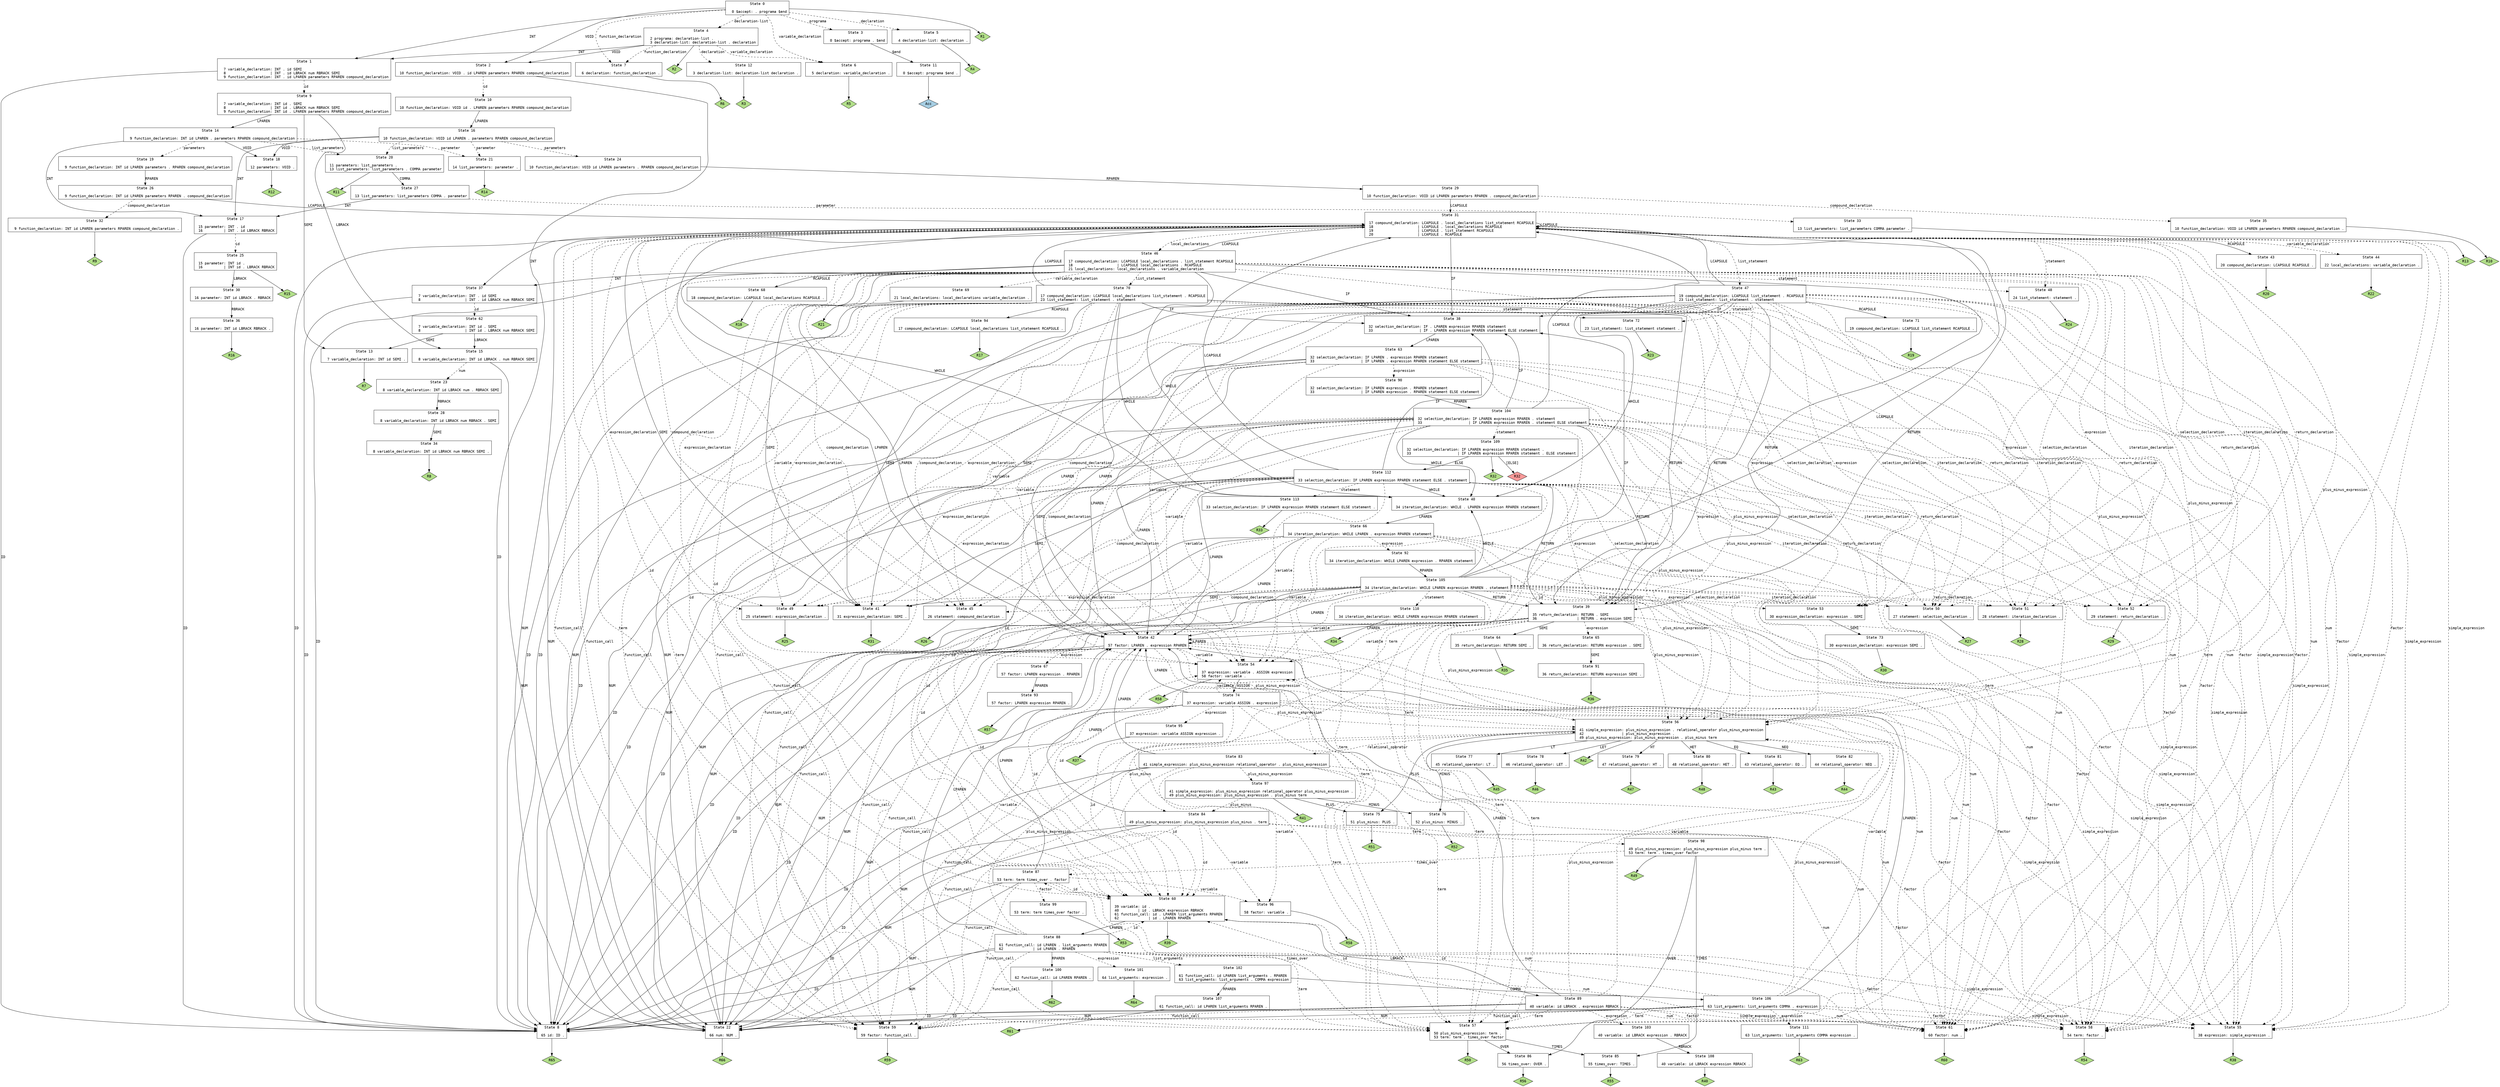 // Generated by GNU Bison 3.0.4.
// Report bugs to <bug-bison@gnu.org>.
// Home page: <http://www.gnu.org/software/bison/>.

digraph "cminus.y"
{
  node [fontname = courier, shape = box, colorscheme = paired6]
  edge [fontname = courier]

  0 [label="State 0\n\l  0 $accept: . programa $end\l"]
  0 -> 1 [style=solid label="INT"]
  0 -> 2 [style=solid label="VOID"]
  0 -> 3 [style=dashed label="programa"]
  0 -> 4 [style=dashed label="declaration-list"]
  0 -> 5 [style=dashed label="declaration"]
  0 -> 6 [style=dashed label="variable_declaration"]
  0 -> 7 [style=dashed label="function_declaration"]
  0 -> "0R1" [style=solid]
 "0R1" [label="R1", fillcolor=3, shape=diamond, style=filled]
  1 [label="State 1\n\l  7 variable_declaration: INT . id SEMI\l  8                     | INT . id LBRACK num RBRACK SEMI\l  9 function_declaration: INT . id LPAREN parameters RPAREN compound_declaration\l"]
  1 -> 8 [style=solid label="ID"]
  1 -> 9 [style=dashed label="id"]
  2 [label="State 2\n\l 10 function_declaration: VOID . id LPAREN parameters RPAREN compound_declaration\l"]
  2 -> 8 [style=solid label="ID"]
  2 -> 10 [style=dashed label="id"]
  3 [label="State 3\n\l  0 $accept: programa . $end\l"]
  3 -> 11 [style=solid label="$end"]
  4 [label="State 4\n\l  2 programa: declaration-list .\l  3 declaration-list: declaration-list . declaration\l"]
  4 -> 1 [style=solid label="INT"]
  4 -> 2 [style=solid label="VOID"]
  4 -> 12 [style=dashed label="declaration"]
  4 -> 6 [style=dashed label="variable_declaration"]
  4 -> 7 [style=dashed label="function_declaration"]
  4 -> "4R2" [style=solid]
 "4R2" [label="R2", fillcolor=3, shape=diamond, style=filled]
  5 [label="State 5\n\l  4 declaration-list: declaration .\l"]
  5 -> "5R4" [style=solid]
 "5R4" [label="R4", fillcolor=3, shape=diamond, style=filled]
  6 [label="State 6\n\l  5 declaration: variable_declaration .\l"]
  6 -> "6R5" [style=solid]
 "6R5" [label="R5", fillcolor=3, shape=diamond, style=filled]
  7 [label="State 7\n\l  6 declaration: function_declaration .\l"]
  7 -> "7R6" [style=solid]
 "7R6" [label="R6", fillcolor=3, shape=diamond, style=filled]
  8 [label="State 8\n\l 65 id: ID .\l"]
  8 -> "8R65" [style=solid]
 "8R65" [label="R65", fillcolor=3, shape=diamond, style=filled]
  9 [label="State 9\n\l  7 variable_declaration: INT id . SEMI\l  8                     | INT id . LBRACK num RBRACK SEMI\l  9 function_declaration: INT id . LPAREN parameters RPAREN compound_declaration\l"]
  9 -> 13 [style=solid label="SEMI"]
  9 -> 14 [style=solid label="LPAREN"]
  9 -> 15 [style=solid label="LBRACK"]
  10 [label="State 10\n\l 10 function_declaration: VOID id . LPAREN parameters RPAREN compound_declaration\l"]
  10 -> 16 [style=solid label="LPAREN"]
  11 [label="State 11\n\l  0 $accept: programa $end .\l"]
  11 -> "11R0" [style=solid]
 "11R0" [label="Acc", fillcolor=1, shape=diamond, style=filled]
  12 [label="State 12\n\l  3 declaration-list: declaration-list declaration .\l"]
  12 -> "12R3" [style=solid]
 "12R3" [label="R3", fillcolor=3, shape=diamond, style=filled]
  13 [label="State 13\n\l  7 variable_declaration: INT id SEMI .\l"]
  13 -> "13R7" [style=solid]
 "13R7" [label="R7", fillcolor=3, shape=diamond, style=filled]
  14 [label="State 14\n\l  9 function_declaration: INT id LPAREN . parameters RPAREN compound_declaration\l"]
  14 -> 17 [style=solid label="INT"]
  14 -> 18 [style=solid label="VOID"]
  14 -> 19 [style=dashed label="parameters"]
  14 -> 20 [style=dashed label="list_parameters"]
  14 -> 21 [style=dashed label="parameter"]
  15 [label="State 15\n\l  8 variable_declaration: INT id LBRACK . num RBRACK SEMI\l"]
  15 -> 22 [style=solid label="NUM"]
  15 -> 23 [style=dashed label="num"]
  16 [label="State 16\n\l 10 function_declaration: VOID id LPAREN . parameters RPAREN compound_declaration\l"]
  16 -> 17 [style=solid label="INT"]
  16 -> 18 [style=solid label="VOID"]
  16 -> 24 [style=dashed label="parameters"]
  16 -> 20 [style=dashed label="list_parameters"]
  16 -> 21 [style=dashed label="parameter"]
  17 [label="State 17\n\l 15 parameter: INT . id\l 16          | INT . id LBRACK RBRACK\l"]
  17 -> 8 [style=solid label="ID"]
  17 -> 25 [style=dashed label="id"]
  18 [label="State 18\n\l 12 parameters: VOID .\l"]
  18 -> "18R12" [style=solid]
 "18R12" [label="R12", fillcolor=3, shape=diamond, style=filled]
  19 [label="State 19\n\l  9 function_declaration: INT id LPAREN parameters . RPAREN compound_declaration\l"]
  19 -> 26 [style=solid label="RPAREN"]
  20 [label="State 20\n\l 11 parameters: list_parameters .\l 13 list_parameters: list_parameters . COMMA parameter\l"]
  20 -> 27 [style=solid label="COMMA"]
  20 -> "20R11" [style=solid]
 "20R11" [label="R11", fillcolor=3, shape=diamond, style=filled]
  21 [label="State 21\n\l 14 list_parameters: parameter .\l"]
  21 -> "21R14" [style=solid]
 "21R14" [label="R14", fillcolor=3, shape=diamond, style=filled]
  22 [label="State 22\n\l 66 num: NUM .\l"]
  22 -> "22R66" [style=solid]
 "22R66" [label="R66", fillcolor=3, shape=diamond, style=filled]
  23 [label="State 23\n\l  8 variable_declaration: INT id LBRACK num . RBRACK SEMI\l"]
  23 -> 28 [style=solid label="RBRACK"]
  24 [label="State 24\n\l 10 function_declaration: VOID id LPAREN parameters . RPAREN compound_declaration\l"]
  24 -> 29 [style=solid label="RPAREN"]
  25 [label="State 25\n\l 15 parameter: INT id .\l 16          | INT id . LBRACK RBRACK\l"]
  25 -> 30 [style=solid label="LBRACK"]
  25 -> "25R15" [style=solid]
 "25R15" [label="R15", fillcolor=3, shape=diamond, style=filled]
  26 [label="State 26\n\l  9 function_declaration: INT id LPAREN parameters RPAREN . compound_declaration\l"]
  26 -> 31 [style=solid label="LCAPSULE"]
  26 -> 32 [style=dashed label="compound_declaration"]
  27 [label="State 27\n\l 13 list_parameters: list_parameters COMMA . parameter\l"]
  27 -> 17 [style=solid label="INT"]
  27 -> 33 [style=dashed label="parameter"]
  28 [label="State 28\n\l  8 variable_declaration: INT id LBRACK num RBRACK . SEMI\l"]
  28 -> 34 [style=solid label="SEMI"]
  29 [label="State 29\n\l 10 function_declaration: VOID id LPAREN parameters RPAREN . compound_declaration\l"]
  29 -> 31 [style=solid label="LCAPSULE"]
  29 -> 35 [style=dashed label="compound_declaration"]
  30 [label="State 30\n\l 16 parameter: INT id LBRACK . RBRACK\l"]
  30 -> 36 [style=solid label="RBRACK"]
  31 [label="State 31\n\l 17 compound_declaration: LCAPSULE . local_declarations list_statement RCAPSULE\l 18                     | LCAPSULE . local_declarations RCAPSULE\l 19                     | LCAPSULE . list_statement RCAPSULE\l 20                     | LCAPSULE . RCAPSULE\l"]
  31 -> 37 [style=solid label="INT"]
  31 -> 38 [style=solid label="IF"]
  31 -> 39 [style=solid label="RETURN"]
  31 -> 40 [style=solid label="WHILE"]
  31 -> 41 [style=solid label="SEMI"]
  31 -> 42 [style=solid label="LPAREN"]
  31 -> 31 [style=solid label="LCAPSULE"]
  31 -> 43 [style=solid label="RCAPSULE"]
  31 -> 22 [style=solid label="NUM"]
  31 -> 8 [style=solid label="ID"]
  31 -> 44 [style=dashed label="variable_declaration"]
  31 -> 45 [style=dashed label="compound_declaration"]
  31 -> 46 [style=dashed label="local_declarations"]
  31 -> 47 [style=dashed label="list_statement"]
  31 -> 48 [style=dashed label="statement"]
  31 -> 49 [style=dashed label="expression_declaration"]
  31 -> 50 [style=dashed label="selection_declaration"]
  31 -> 51 [style=dashed label="iteration_declaration"]
  31 -> 52 [style=dashed label="return_declaration"]
  31 -> 53 [style=dashed label="expression"]
  31 -> 54 [style=dashed label="variable"]
  31 -> 55 [style=dashed label="simple_expression"]
  31 -> 56 [style=dashed label="plus_minus_expression"]
  31 -> 57 [style=dashed label="term"]
  31 -> 58 [style=dashed label="factor"]
  31 -> 59 [style=dashed label="function_call"]
  31 -> 60 [style=dashed label="id"]
  31 -> 61 [style=dashed label="num"]
  32 [label="State 32\n\l  9 function_declaration: INT id LPAREN parameters RPAREN compound_declaration .\l"]
  32 -> "32R9" [style=solid]
 "32R9" [label="R9", fillcolor=3, shape=diamond, style=filled]
  33 [label="State 33\n\l 13 list_parameters: list_parameters COMMA parameter .\l"]
  33 -> "33R13" [style=solid]
 "33R13" [label="R13", fillcolor=3, shape=diamond, style=filled]
  34 [label="State 34\n\l  8 variable_declaration: INT id LBRACK num RBRACK SEMI .\l"]
  34 -> "34R8" [style=solid]
 "34R8" [label="R8", fillcolor=3, shape=diamond, style=filled]
  35 [label="State 35\n\l 10 function_declaration: VOID id LPAREN parameters RPAREN compound_declaration .\l"]
  35 -> "35R10" [style=solid]
 "35R10" [label="R10", fillcolor=3, shape=diamond, style=filled]
  36 [label="State 36\n\l 16 parameter: INT id LBRACK RBRACK .\l"]
  36 -> "36R16" [style=solid]
 "36R16" [label="R16", fillcolor=3, shape=diamond, style=filled]
  37 [label="State 37\n\l  7 variable_declaration: INT . id SEMI\l  8                     | INT . id LBRACK num RBRACK SEMI\l"]
  37 -> 8 [style=solid label="ID"]
  37 -> 62 [style=dashed label="id"]
  38 [label="State 38\n\l 32 selection_declaration: IF . LPAREN expression RPAREN statement\l 33                      | IF . LPAREN expression RPAREN statement ELSE statement\l"]
  38 -> 63 [style=solid label="LPAREN"]
  39 [label="State 39\n\l 35 return_declaration: RETURN . SEMI\l 36                   | RETURN . expression SEMI\l"]
  39 -> 64 [style=solid label="SEMI"]
  39 -> 42 [style=solid label="LPAREN"]
  39 -> 22 [style=solid label="NUM"]
  39 -> 8 [style=solid label="ID"]
  39 -> 65 [style=dashed label="expression"]
  39 -> 54 [style=dashed label="variable"]
  39 -> 55 [style=dashed label="simple_expression"]
  39 -> 56 [style=dashed label="plus_minus_expression"]
  39 -> 57 [style=dashed label="term"]
  39 -> 58 [style=dashed label="factor"]
  39 -> 59 [style=dashed label="function_call"]
  39 -> 60 [style=dashed label="id"]
  39 -> 61 [style=dashed label="num"]
  40 [label="State 40\n\l 34 iteration_declaration: WHILE . LPAREN expression RPAREN statement\l"]
  40 -> 66 [style=solid label="LPAREN"]
  41 [label="State 41\n\l 31 expression_declaration: SEMI .\l"]
  41 -> "41R31" [style=solid]
 "41R31" [label="R31", fillcolor=3, shape=diamond, style=filled]
  42 [label="State 42\n\l 57 factor: LPAREN . expression RPAREN\l"]
  42 -> 42 [style=solid label="LPAREN"]
  42 -> 22 [style=solid label="NUM"]
  42 -> 8 [style=solid label="ID"]
  42 -> 67 [style=dashed label="expression"]
  42 -> 54 [style=dashed label="variable"]
  42 -> 55 [style=dashed label="simple_expression"]
  42 -> 56 [style=dashed label="plus_minus_expression"]
  42 -> 57 [style=dashed label="term"]
  42 -> 58 [style=dashed label="factor"]
  42 -> 59 [style=dashed label="function_call"]
  42 -> 60 [style=dashed label="id"]
  42 -> 61 [style=dashed label="num"]
  43 [label="State 43\n\l 20 compound_declaration: LCAPSULE RCAPSULE .\l"]
  43 -> "43R20" [style=solid]
 "43R20" [label="R20", fillcolor=3, shape=diamond, style=filled]
  44 [label="State 44\n\l 22 local_declarations: variable_declaration .\l"]
  44 -> "44R22" [style=solid]
 "44R22" [label="R22", fillcolor=3, shape=diamond, style=filled]
  45 [label="State 45\n\l 26 statement: compound_declaration .\l"]
  45 -> "45R26" [style=solid]
 "45R26" [label="R26", fillcolor=3, shape=diamond, style=filled]
  46 [label="State 46\n\l 17 compound_declaration: LCAPSULE local_declarations . list_statement RCAPSULE\l 18                     | LCAPSULE local_declarations . RCAPSULE\l 21 local_declarations: local_declarations . variable_declaration\l"]
  46 -> 37 [style=solid label="INT"]
  46 -> 38 [style=solid label="IF"]
  46 -> 39 [style=solid label="RETURN"]
  46 -> 40 [style=solid label="WHILE"]
  46 -> 41 [style=solid label="SEMI"]
  46 -> 42 [style=solid label="LPAREN"]
  46 -> 31 [style=solid label="LCAPSULE"]
  46 -> 68 [style=solid label="RCAPSULE"]
  46 -> 22 [style=solid label="NUM"]
  46 -> 8 [style=solid label="ID"]
  46 -> 69 [style=dashed label="variable_declaration"]
  46 -> 45 [style=dashed label="compound_declaration"]
  46 -> 70 [style=dashed label="list_statement"]
  46 -> 48 [style=dashed label="statement"]
  46 -> 49 [style=dashed label="expression_declaration"]
  46 -> 50 [style=dashed label="selection_declaration"]
  46 -> 51 [style=dashed label="iteration_declaration"]
  46 -> 52 [style=dashed label="return_declaration"]
  46 -> 53 [style=dashed label="expression"]
  46 -> 54 [style=dashed label="variable"]
  46 -> 55 [style=dashed label="simple_expression"]
  46 -> 56 [style=dashed label="plus_minus_expression"]
  46 -> 57 [style=dashed label="term"]
  46 -> 58 [style=dashed label="factor"]
  46 -> 59 [style=dashed label="function_call"]
  46 -> 60 [style=dashed label="id"]
  46 -> 61 [style=dashed label="num"]
  47 [label="State 47\n\l 19 compound_declaration: LCAPSULE list_statement . RCAPSULE\l 23 list_statement: list_statement . statement\l"]
  47 -> 38 [style=solid label="IF"]
  47 -> 39 [style=solid label="RETURN"]
  47 -> 40 [style=solid label="WHILE"]
  47 -> 41 [style=solid label="SEMI"]
  47 -> 42 [style=solid label="LPAREN"]
  47 -> 31 [style=solid label="LCAPSULE"]
  47 -> 71 [style=solid label="RCAPSULE"]
  47 -> 22 [style=solid label="NUM"]
  47 -> 8 [style=solid label="ID"]
  47 -> 45 [style=dashed label="compound_declaration"]
  47 -> 72 [style=dashed label="statement"]
  47 -> 49 [style=dashed label="expression_declaration"]
  47 -> 50 [style=dashed label="selection_declaration"]
  47 -> 51 [style=dashed label="iteration_declaration"]
  47 -> 52 [style=dashed label="return_declaration"]
  47 -> 53 [style=dashed label="expression"]
  47 -> 54 [style=dashed label="variable"]
  47 -> 55 [style=dashed label="simple_expression"]
  47 -> 56 [style=dashed label="plus_minus_expression"]
  47 -> 57 [style=dashed label="term"]
  47 -> 58 [style=dashed label="factor"]
  47 -> 59 [style=dashed label="function_call"]
  47 -> 60 [style=dashed label="id"]
  47 -> 61 [style=dashed label="num"]
  48 [label="State 48\n\l 24 list_statement: statement .\l"]
  48 -> "48R24" [style=solid]
 "48R24" [label="R24", fillcolor=3, shape=diamond, style=filled]
  49 [label="State 49\n\l 25 statement: expression_declaration .\l"]
  49 -> "49R25" [style=solid]
 "49R25" [label="R25", fillcolor=3, shape=diamond, style=filled]
  50 [label="State 50\n\l 27 statement: selection_declaration .\l"]
  50 -> "50R27" [style=solid]
 "50R27" [label="R27", fillcolor=3, shape=diamond, style=filled]
  51 [label="State 51\n\l 28 statement: iteration_declaration .\l"]
  51 -> "51R28" [style=solid]
 "51R28" [label="R28", fillcolor=3, shape=diamond, style=filled]
  52 [label="State 52\n\l 29 statement: return_declaration .\l"]
  52 -> "52R29" [style=solid]
 "52R29" [label="R29", fillcolor=3, shape=diamond, style=filled]
  53 [label="State 53\n\l 30 expression_declaration: expression . SEMI\l"]
  53 -> 73 [style=solid label="SEMI"]
  54 [label="State 54\n\l 37 expression: variable . ASSIGN expression\l 58 factor: variable .\l"]
  54 -> 74 [style=solid label="ASSIGN"]
  54 -> "54R58" [style=solid]
 "54R58" [label="R58", fillcolor=3, shape=diamond, style=filled]
  55 [label="State 55\n\l 38 expression: simple_expression .\l"]
  55 -> "55R38" [style=solid]
 "55R38" [label="R38", fillcolor=3, shape=diamond, style=filled]
  56 [label="State 56\n\l 41 simple_expression: plus_minus_expression . relational_operator plus_minus_expression\l 42                  | plus_minus_expression .\l 49 plus_minus_expression: plus_minus_expression . plus_minus term\l"]
  56 -> 75 [style=solid label="PLUS"]
  56 -> 76 [style=solid label="MINUS"]
  56 -> 77 [style=solid label="LT"]
  56 -> 78 [style=solid label="LET"]
  56 -> 79 [style=solid label="HT"]
  56 -> 80 [style=solid label="HET"]
  56 -> 81 [style=solid label="EQ"]
  56 -> 82 [style=solid label="NEQ"]
  56 -> 83 [style=dashed label="relational_operator"]
  56 -> 84 [style=dashed label="plus_minus"]
  56 -> "56R42" [style=solid]
 "56R42" [label="R42", fillcolor=3, shape=diamond, style=filled]
  57 [label="State 57\n\l 50 plus_minus_expression: term .\l 53 term: term . times_over factor\l"]
  57 -> 85 [style=solid label="TIMES"]
  57 -> 86 [style=solid label="OVER"]
  57 -> 87 [style=dashed label="times_over"]
  57 -> "57R50" [style=solid]
 "57R50" [label="R50", fillcolor=3, shape=diamond, style=filled]
  58 [label="State 58\n\l 54 term: factor .\l"]
  58 -> "58R54" [style=solid]
 "58R54" [label="R54", fillcolor=3, shape=diamond, style=filled]
  59 [label="State 59\n\l 59 factor: function_call .\l"]
  59 -> "59R59" [style=solid]
 "59R59" [label="R59", fillcolor=3, shape=diamond, style=filled]
  60 [label="State 60\n\l 39 variable: id .\l 40         | id . LBRACK expression RBRACK\l 61 function_call: id . LPAREN list_arguments RPAREN\l 62              | id . LPAREN RPAREN\l"]
  60 -> 88 [style=solid label="LPAREN"]
  60 -> 89 [style=solid label="LBRACK"]
  60 -> "60R39" [style=solid]
 "60R39" [label="R39", fillcolor=3, shape=diamond, style=filled]
  61 [label="State 61\n\l 60 factor: num .\l"]
  61 -> "61R60" [style=solid]
 "61R60" [label="R60", fillcolor=3, shape=diamond, style=filled]
  62 [label="State 62\n\l  7 variable_declaration: INT id . SEMI\l  8                     | INT id . LBRACK num RBRACK SEMI\l"]
  62 -> 13 [style=solid label="SEMI"]
  62 -> 15 [style=solid label="LBRACK"]
  63 [label="State 63\n\l 32 selection_declaration: IF LPAREN . expression RPAREN statement\l 33                      | IF LPAREN . expression RPAREN statement ELSE statement\l"]
  63 -> 42 [style=solid label="LPAREN"]
  63 -> 22 [style=solid label="NUM"]
  63 -> 8 [style=solid label="ID"]
  63 -> 90 [style=dashed label="expression"]
  63 -> 54 [style=dashed label="variable"]
  63 -> 55 [style=dashed label="simple_expression"]
  63 -> 56 [style=dashed label="plus_minus_expression"]
  63 -> 57 [style=dashed label="term"]
  63 -> 58 [style=dashed label="factor"]
  63 -> 59 [style=dashed label="function_call"]
  63 -> 60 [style=dashed label="id"]
  63 -> 61 [style=dashed label="num"]
  64 [label="State 64\n\l 35 return_declaration: RETURN SEMI .\l"]
  64 -> "64R35" [style=solid]
 "64R35" [label="R35", fillcolor=3, shape=diamond, style=filled]
  65 [label="State 65\n\l 36 return_declaration: RETURN expression . SEMI\l"]
  65 -> 91 [style=solid label="SEMI"]
  66 [label="State 66\n\l 34 iteration_declaration: WHILE LPAREN . expression RPAREN statement\l"]
  66 -> 42 [style=solid label="LPAREN"]
  66 -> 22 [style=solid label="NUM"]
  66 -> 8 [style=solid label="ID"]
  66 -> 92 [style=dashed label="expression"]
  66 -> 54 [style=dashed label="variable"]
  66 -> 55 [style=dashed label="simple_expression"]
  66 -> 56 [style=dashed label="plus_minus_expression"]
  66 -> 57 [style=dashed label="term"]
  66 -> 58 [style=dashed label="factor"]
  66 -> 59 [style=dashed label="function_call"]
  66 -> 60 [style=dashed label="id"]
  66 -> 61 [style=dashed label="num"]
  67 [label="State 67\n\l 57 factor: LPAREN expression . RPAREN\l"]
  67 -> 93 [style=solid label="RPAREN"]
  68 [label="State 68\n\l 18 compound_declaration: LCAPSULE local_declarations RCAPSULE .\l"]
  68 -> "68R18" [style=solid]
 "68R18" [label="R18", fillcolor=3, shape=diamond, style=filled]
  69 [label="State 69\n\l 21 local_declarations: local_declarations variable_declaration .\l"]
  69 -> "69R21" [style=solid]
 "69R21" [label="R21", fillcolor=3, shape=diamond, style=filled]
  70 [label="State 70\n\l 17 compound_declaration: LCAPSULE local_declarations list_statement . RCAPSULE\l 23 list_statement: list_statement . statement\l"]
  70 -> 38 [style=solid label="IF"]
  70 -> 39 [style=solid label="RETURN"]
  70 -> 40 [style=solid label="WHILE"]
  70 -> 41 [style=solid label="SEMI"]
  70 -> 42 [style=solid label="LPAREN"]
  70 -> 31 [style=solid label="LCAPSULE"]
  70 -> 94 [style=solid label="RCAPSULE"]
  70 -> 22 [style=solid label="NUM"]
  70 -> 8 [style=solid label="ID"]
  70 -> 45 [style=dashed label="compound_declaration"]
  70 -> 72 [style=dashed label="statement"]
  70 -> 49 [style=dashed label="expression_declaration"]
  70 -> 50 [style=dashed label="selection_declaration"]
  70 -> 51 [style=dashed label="iteration_declaration"]
  70 -> 52 [style=dashed label="return_declaration"]
  70 -> 53 [style=dashed label="expression"]
  70 -> 54 [style=dashed label="variable"]
  70 -> 55 [style=dashed label="simple_expression"]
  70 -> 56 [style=dashed label="plus_minus_expression"]
  70 -> 57 [style=dashed label="term"]
  70 -> 58 [style=dashed label="factor"]
  70 -> 59 [style=dashed label="function_call"]
  70 -> 60 [style=dashed label="id"]
  70 -> 61 [style=dashed label="num"]
  71 [label="State 71\n\l 19 compound_declaration: LCAPSULE list_statement RCAPSULE .\l"]
  71 -> "71R19" [style=solid]
 "71R19" [label="R19", fillcolor=3, shape=diamond, style=filled]
  72 [label="State 72\n\l 23 list_statement: list_statement statement .\l"]
  72 -> "72R23" [style=solid]
 "72R23" [label="R23", fillcolor=3, shape=diamond, style=filled]
  73 [label="State 73\n\l 30 expression_declaration: expression SEMI .\l"]
  73 -> "73R30" [style=solid]
 "73R30" [label="R30", fillcolor=3, shape=diamond, style=filled]
  74 [label="State 74\n\l 37 expression: variable ASSIGN . expression\l"]
  74 -> 42 [style=solid label="LPAREN"]
  74 -> 22 [style=solid label="NUM"]
  74 -> 8 [style=solid label="ID"]
  74 -> 95 [style=dashed label="expression"]
  74 -> 54 [style=dashed label="variable"]
  74 -> 55 [style=dashed label="simple_expression"]
  74 -> 56 [style=dashed label="plus_minus_expression"]
  74 -> 57 [style=dashed label="term"]
  74 -> 58 [style=dashed label="factor"]
  74 -> 59 [style=dashed label="function_call"]
  74 -> 60 [style=dashed label="id"]
  74 -> 61 [style=dashed label="num"]
  75 [label="State 75\n\l 51 plus_minus: PLUS .\l"]
  75 -> "75R51" [style=solid]
 "75R51" [label="R51", fillcolor=3, shape=diamond, style=filled]
  76 [label="State 76\n\l 52 plus_minus: MINUS .\l"]
  76 -> "76R52" [style=solid]
 "76R52" [label="R52", fillcolor=3, shape=diamond, style=filled]
  77 [label="State 77\n\l 45 relational_operator: LT .\l"]
  77 -> "77R45" [style=solid]
 "77R45" [label="R45", fillcolor=3, shape=diamond, style=filled]
  78 [label="State 78\n\l 46 relational_operator: LET .\l"]
  78 -> "78R46" [style=solid]
 "78R46" [label="R46", fillcolor=3, shape=diamond, style=filled]
  79 [label="State 79\n\l 47 relational_operator: HT .\l"]
  79 -> "79R47" [style=solid]
 "79R47" [label="R47", fillcolor=3, shape=diamond, style=filled]
  80 [label="State 80\n\l 48 relational_operator: HET .\l"]
  80 -> "80R48" [style=solid]
 "80R48" [label="R48", fillcolor=3, shape=diamond, style=filled]
  81 [label="State 81\n\l 43 relational_operator: EQ .\l"]
  81 -> "81R43" [style=solid]
 "81R43" [label="R43", fillcolor=3, shape=diamond, style=filled]
  82 [label="State 82\n\l 44 relational_operator: NEQ .\l"]
  82 -> "82R44" [style=solid]
 "82R44" [label="R44", fillcolor=3, shape=diamond, style=filled]
  83 [label="State 83\n\l 41 simple_expression: plus_minus_expression relational_operator . plus_minus_expression\l"]
  83 -> 42 [style=solid label="LPAREN"]
  83 -> 22 [style=solid label="NUM"]
  83 -> 8 [style=solid label="ID"]
  83 -> 96 [style=dashed label="variable"]
  83 -> 97 [style=dashed label="plus_minus_expression"]
  83 -> 57 [style=dashed label="term"]
  83 -> 58 [style=dashed label="factor"]
  83 -> 59 [style=dashed label="function_call"]
  83 -> 60 [style=dashed label="id"]
  83 -> 61 [style=dashed label="num"]
  84 [label="State 84\n\l 49 plus_minus_expression: plus_minus_expression plus_minus . term\l"]
  84 -> 42 [style=solid label="LPAREN"]
  84 -> 22 [style=solid label="NUM"]
  84 -> 8 [style=solid label="ID"]
  84 -> 96 [style=dashed label="variable"]
  84 -> 98 [style=dashed label="term"]
  84 -> 58 [style=dashed label="factor"]
  84 -> 59 [style=dashed label="function_call"]
  84 -> 60 [style=dashed label="id"]
  84 -> 61 [style=dashed label="num"]
  85 [label="State 85\n\l 55 times_over: TIMES .\l"]
  85 -> "85R55" [style=solid]
 "85R55" [label="R55", fillcolor=3, shape=diamond, style=filled]
  86 [label="State 86\n\l 56 times_over: OVER .\l"]
  86 -> "86R56" [style=solid]
 "86R56" [label="R56", fillcolor=3, shape=diamond, style=filled]
  87 [label="State 87\n\l 53 term: term times_over . factor\l"]
  87 -> 42 [style=solid label="LPAREN"]
  87 -> 22 [style=solid label="NUM"]
  87 -> 8 [style=solid label="ID"]
  87 -> 96 [style=dashed label="variable"]
  87 -> 99 [style=dashed label="factor"]
  87 -> 59 [style=dashed label="function_call"]
  87 -> 60 [style=dashed label="id"]
  87 -> 61 [style=dashed label="num"]
  88 [label="State 88\n\l 61 function_call: id LPAREN . list_arguments RPAREN\l 62              | id LPAREN . RPAREN\l"]
  88 -> 42 [style=solid label="LPAREN"]
  88 -> 100 [style=solid label="RPAREN"]
  88 -> 22 [style=solid label="NUM"]
  88 -> 8 [style=solid label="ID"]
  88 -> 101 [style=dashed label="expression"]
  88 -> 54 [style=dashed label="variable"]
  88 -> 55 [style=dashed label="simple_expression"]
  88 -> 56 [style=dashed label="plus_minus_expression"]
  88 -> 57 [style=dashed label="term"]
  88 -> 58 [style=dashed label="factor"]
  88 -> 59 [style=dashed label="function_call"]
  88 -> 102 [style=dashed label="list_arguments"]
  88 -> 60 [style=dashed label="id"]
  88 -> 61 [style=dashed label="num"]
  89 [label="State 89\n\l 40 variable: id LBRACK . expression RBRACK\l"]
  89 -> 42 [style=solid label="LPAREN"]
  89 -> 22 [style=solid label="NUM"]
  89 -> 8 [style=solid label="ID"]
  89 -> 103 [style=dashed label="expression"]
  89 -> 54 [style=dashed label="variable"]
  89 -> 55 [style=dashed label="simple_expression"]
  89 -> 56 [style=dashed label="plus_minus_expression"]
  89 -> 57 [style=dashed label="term"]
  89 -> 58 [style=dashed label="factor"]
  89 -> 59 [style=dashed label="function_call"]
  89 -> 60 [style=dashed label="id"]
  89 -> 61 [style=dashed label="num"]
  90 [label="State 90\n\l 32 selection_declaration: IF LPAREN expression . RPAREN statement\l 33                      | IF LPAREN expression . RPAREN statement ELSE statement\l"]
  90 -> 104 [style=solid label="RPAREN"]
  91 [label="State 91\n\l 36 return_declaration: RETURN expression SEMI .\l"]
  91 -> "91R36" [style=solid]
 "91R36" [label="R36", fillcolor=3, shape=diamond, style=filled]
  92 [label="State 92\n\l 34 iteration_declaration: WHILE LPAREN expression . RPAREN statement\l"]
  92 -> 105 [style=solid label="RPAREN"]
  93 [label="State 93\n\l 57 factor: LPAREN expression RPAREN .\l"]
  93 -> "93R57" [style=solid]
 "93R57" [label="R57", fillcolor=3, shape=diamond, style=filled]
  94 [label="State 94\n\l 17 compound_declaration: LCAPSULE local_declarations list_statement RCAPSULE .\l"]
  94 -> "94R17" [style=solid]
 "94R17" [label="R17", fillcolor=3, shape=diamond, style=filled]
  95 [label="State 95\n\l 37 expression: variable ASSIGN expression .\l"]
  95 -> "95R37" [style=solid]
 "95R37" [label="R37", fillcolor=3, shape=diamond, style=filled]
  96 [label="State 96\n\l 58 factor: variable .\l"]
  96 -> "96R58" [style=solid]
 "96R58" [label="R58", fillcolor=3, shape=diamond, style=filled]
  97 [label="State 97\n\l 41 simple_expression: plus_minus_expression relational_operator plus_minus_expression .\l 49 plus_minus_expression: plus_minus_expression . plus_minus term\l"]
  97 -> 75 [style=solid label="PLUS"]
  97 -> 76 [style=solid label="MINUS"]
  97 -> 84 [style=dashed label="plus_minus"]
  97 -> "97R41" [style=solid]
 "97R41" [label="R41", fillcolor=3, shape=diamond, style=filled]
  98 [label="State 98\n\l 49 plus_minus_expression: plus_minus_expression plus_minus term .\l 53 term: term . times_over factor\l"]
  98 -> 85 [style=solid label="TIMES"]
  98 -> 86 [style=solid label="OVER"]
  98 -> 87 [style=dashed label="times_over"]
  98 -> "98R49" [style=solid]
 "98R49" [label="R49", fillcolor=3, shape=diamond, style=filled]
  99 [label="State 99\n\l 53 term: term times_over factor .\l"]
  99 -> "99R53" [style=solid]
 "99R53" [label="R53", fillcolor=3, shape=diamond, style=filled]
  100 [label="State 100\n\l 62 function_call: id LPAREN RPAREN .\l"]
  100 -> "100R62" [style=solid]
 "100R62" [label="R62", fillcolor=3, shape=diamond, style=filled]
  101 [label="State 101\n\l 64 list_arguments: expression .\l"]
  101 -> "101R64" [style=solid]
 "101R64" [label="R64", fillcolor=3, shape=diamond, style=filled]
  102 [label="State 102\n\l 61 function_call: id LPAREN list_arguments . RPAREN\l 63 list_arguments: list_arguments . COMMA expression\l"]
  102 -> 106 [style=solid label="COMMA"]
  102 -> 107 [style=solid label="RPAREN"]
  103 [label="State 103\n\l 40 variable: id LBRACK expression . RBRACK\l"]
  103 -> 108 [style=solid label="RBRACK"]
  104 [label="State 104\n\l 32 selection_declaration: IF LPAREN expression RPAREN . statement\l 33                      | IF LPAREN expression RPAREN . statement ELSE statement\l"]
  104 -> 38 [style=solid label="IF"]
  104 -> 39 [style=solid label="RETURN"]
  104 -> 40 [style=solid label="WHILE"]
  104 -> 41 [style=solid label="SEMI"]
  104 -> 42 [style=solid label="LPAREN"]
  104 -> 31 [style=solid label="LCAPSULE"]
  104 -> 22 [style=solid label="NUM"]
  104 -> 8 [style=solid label="ID"]
  104 -> 45 [style=dashed label="compound_declaration"]
  104 -> 109 [style=dashed label="statement"]
  104 -> 49 [style=dashed label="expression_declaration"]
  104 -> 50 [style=dashed label="selection_declaration"]
  104 -> 51 [style=dashed label="iteration_declaration"]
  104 -> 52 [style=dashed label="return_declaration"]
  104 -> 53 [style=dashed label="expression"]
  104 -> 54 [style=dashed label="variable"]
  104 -> 55 [style=dashed label="simple_expression"]
  104 -> 56 [style=dashed label="plus_minus_expression"]
  104 -> 57 [style=dashed label="term"]
  104 -> 58 [style=dashed label="factor"]
  104 -> 59 [style=dashed label="function_call"]
  104 -> 60 [style=dashed label="id"]
  104 -> 61 [style=dashed label="num"]
  105 [label="State 105\n\l 34 iteration_declaration: WHILE LPAREN expression RPAREN . statement\l"]
  105 -> 38 [style=solid label="IF"]
  105 -> 39 [style=solid label="RETURN"]
  105 -> 40 [style=solid label="WHILE"]
  105 -> 41 [style=solid label="SEMI"]
  105 -> 42 [style=solid label="LPAREN"]
  105 -> 31 [style=solid label="LCAPSULE"]
  105 -> 22 [style=solid label="NUM"]
  105 -> 8 [style=solid label="ID"]
  105 -> 45 [style=dashed label="compound_declaration"]
  105 -> 110 [style=dashed label="statement"]
  105 -> 49 [style=dashed label="expression_declaration"]
  105 -> 50 [style=dashed label="selection_declaration"]
  105 -> 51 [style=dashed label="iteration_declaration"]
  105 -> 52 [style=dashed label="return_declaration"]
  105 -> 53 [style=dashed label="expression"]
  105 -> 54 [style=dashed label="variable"]
  105 -> 55 [style=dashed label="simple_expression"]
  105 -> 56 [style=dashed label="plus_minus_expression"]
  105 -> 57 [style=dashed label="term"]
  105 -> 58 [style=dashed label="factor"]
  105 -> 59 [style=dashed label="function_call"]
  105 -> 60 [style=dashed label="id"]
  105 -> 61 [style=dashed label="num"]
  106 [label="State 106\n\l 63 list_arguments: list_arguments COMMA . expression\l"]
  106 -> 42 [style=solid label="LPAREN"]
  106 -> 22 [style=solid label="NUM"]
  106 -> 8 [style=solid label="ID"]
  106 -> 111 [style=dashed label="expression"]
  106 -> 54 [style=dashed label="variable"]
  106 -> 55 [style=dashed label="simple_expression"]
  106 -> 56 [style=dashed label="plus_minus_expression"]
  106 -> 57 [style=dashed label="term"]
  106 -> 58 [style=dashed label="factor"]
  106 -> 59 [style=dashed label="function_call"]
  106 -> 60 [style=dashed label="id"]
  106 -> 61 [style=dashed label="num"]
  107 [label="State 107\n\l 61 function_call: id LPAREN list_arguments RPAREN .\l"]
  107 -> "107R61" [style=solid]
 "107R61" [label="R61", fillcolor=3, shape=diamond, style=filled]
  108 [label="State 108\n\l 40 variable: id LBRACK expression RBRACK .\l"]
  108 -> "108R40" [style=solid]
 "108R40" [label="R40", fillcolor=3, shape=diamond, style=filled]
  109 [label="State 109\n\l 32 selection_declaration: IF LPAREN expression RPAREN statement .\l 33                      | IF LPAREN expression RPAREN statement . ELSE statement\l"]
  109 -> 112 [style=solid label="ELSE"]
  109 -> "109R32d" [label="[ELSE]", style=solid]
 "109R32d" [label="R32", fillcolor=5, shape=diamond, style=filled]
  109 -> "109R32" [style=solid]
 "109R32" [label="R32", fillcolor=3, shape=diamond, style=filled]
  110 [label="State 110\n\l 34 iteration_declaration: WHILE LPAREN expression RPAREN statement .\l"]
  110 -> "110R34" [style=solid]
 "110R34" [label="R34", fillcolor=3, shape=diamond, style=filled]
  111 [label="State 111\n\l 63 list_arguments: list_arguments COMMA expression .\l"]
  111 -> "111R63" [style=solid]
 "111R63" [label="R63", fillcolor=3, shape=diamond, style=filled]
  112 [label="State 112\n\l 33 selection_declaration: IF LPAREN expression RPAREN statement ELSE . statement\l"]
  112 -> 38 [style=solid label="IF"]
  112 -> 39 [style=solid label="RETURN"]
  112 -> 40 [style=solid label="WHILE"]
  112 -> 41 [style=solid label="SEMI"]
  112 -> 42 [style=solid label="LPAREN"]
  112 -> 31 [style=solid label="LCAPSULE"]
  112 -> 22 [style=solid label="NUM"]
  112 -> 8 [style=solid label="ID"]
  112 -> 45 [style=dashed label="compound_declaration"]
  112 -> 113 [style=dashed label="statement"]
  112 -> 49 [style=dashed label="expression_declaration"]
  112 -> 50 [style=dashed label="selection_declaration"]
  112 -> 51 [style=dashed label="iteration_declaration"]
  112 -> 52 [style=dashed label="return_declaration"]
  112 -> 53 [style=dashed label="expression"]
  112 -> 54 [style=dashed label="variable"]
  112 -> 55 [style=dashed label="simple_expression"]
  112 -> 56 [style=dashed label="plus_minus_expression"]
  112 -> 57 [style=dashed label="term"]
  112 -> 58 [style=dashed label="factor"]
  112 -> 59 [style=dashed label="function_call"]
  112 -> 60 [style=dashed label="id"]
  112 -> 61 [style=dashed label="num"]
  113 [label="State 113\n\l 33 selection_declaration: IF LPAREN expression RPAREN statement ELSE statement .\l"]
  113 -> "113R33" [style=solid]
 "113R33" [label="R33", fillcolor=3, shape=diamond, style=filled]
}
